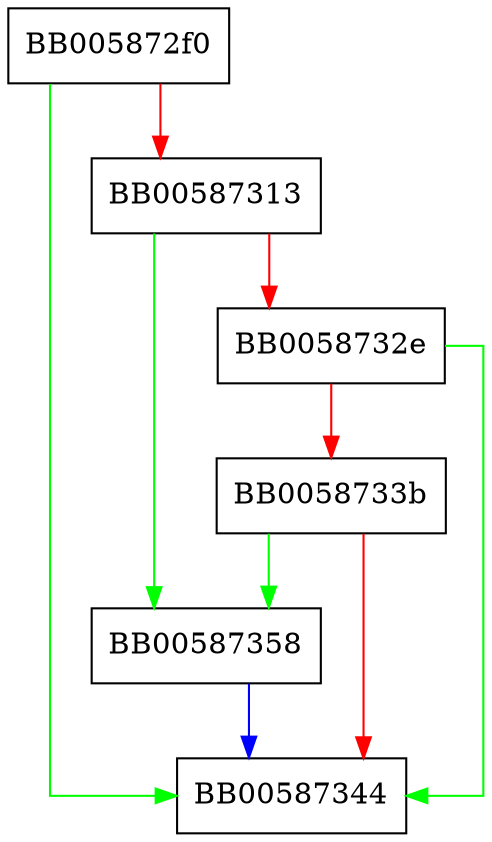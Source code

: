 digraph EC_KEY_new_by_curve_name_ex {
  node [shape="box"];
  graph [splines=ortho];
  BB005872f0 -> BB00587344 [color="green"];
  BB005872f0 -> BB00587313 [color="red"];
  BB00587313 -> BB00587358 [color="green"];
  BB00587313 -> BB0058732e [color="red"];
  BB0058732e -> BB00587344 [color="green"];
  BB0058732e -> BB0058733b [color="red"];
  BB0058733b -> BB00587358 [color="green"];
  BB0058733b -> BB00587344 [color="red"];
  BB00587358 -> BB00587344 [color="blue"];
}